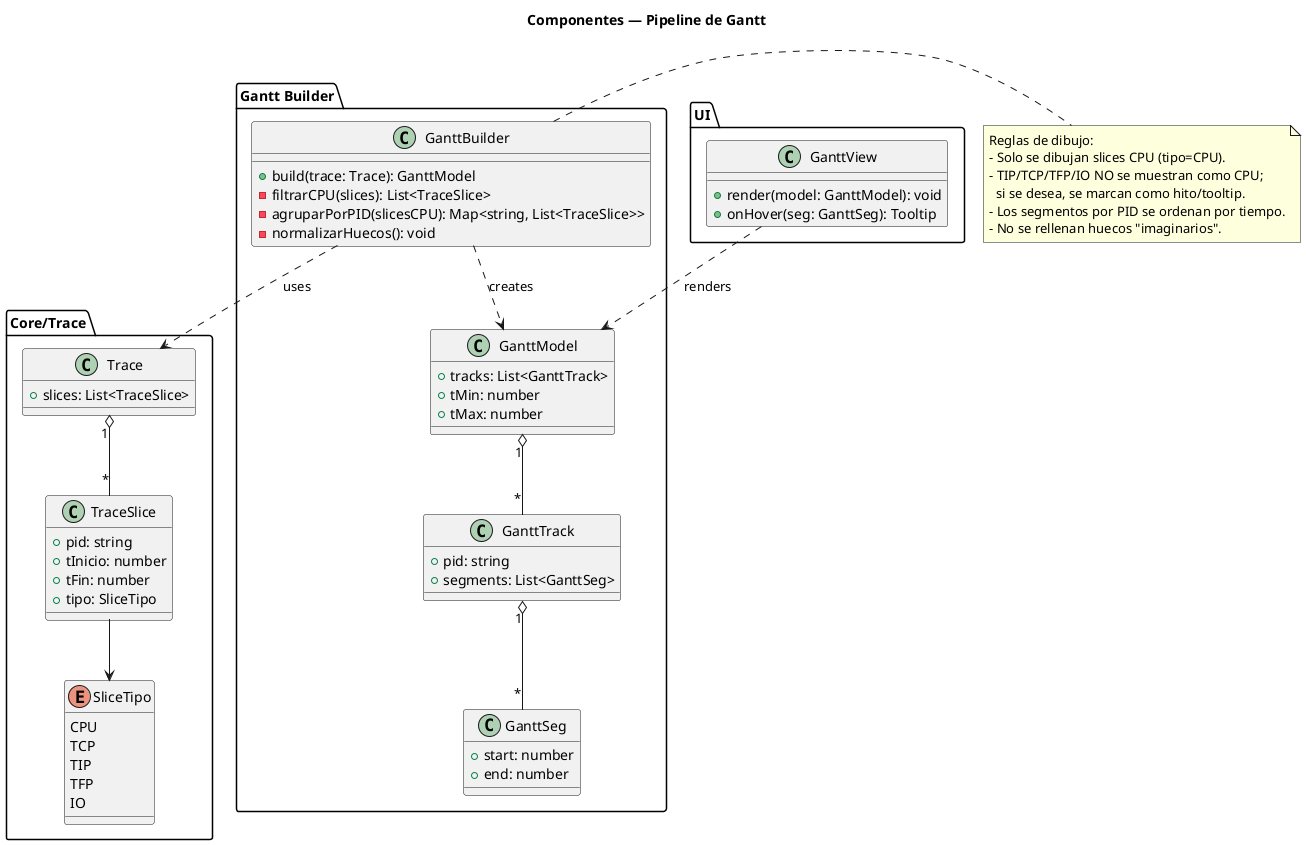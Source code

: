 @startuml componentes-gantt
title Componentes — Pipeline de Gantt

package "Core/Trace" {
  class Trace {
    +slices: List<TraceSlice>
  }
  class TraceSlice {
    +pid: string
    +tInicio: number
    +tFin: number
    +tipo: SliceTipo
  }
  enum SliceTipo {
    CPU
    TCP
    TIP
    TFP
    IO
  }
}

package "Gantt Builder" {
  class GanttBuilder {
    +build(trace: Trace): GanttModel
    -filtrarCPU(slices): List<TraceSlice>
    -agruparPorPID(slicesCPU): Map<string, List<TraceSlice>>
    -normalizarHuecos(): void
  }
  class GanttModel {
    +tracks: List<GanttTrack>
    +tMin: number
    +tMax: number
  }
  class GanttTrack {
    +pid: string
    +segments: List<GanttSeg>
  }
  class GanttSeg {
    +start: number
    +end: number
  }
}

package "UI" {
  class GanttView {
    +render(model: GanttModel): void
    +onHover(seg: GanttSeg): Tooltip
  }
}

Trace "1" o-- "*" TraceSlice
TraceSlice --> SliceTipo
GanttBuilder ..> Trace : uses
GanttBuilder ..> GanttModel : creates
GanttModel "1" o-- "*" GanttTrack
GanttTrack "1" o-- "*" GanttSeg
GanttView ..> GanttModel : renders

note right of GanttBuilder
Reglas de dibujo:
- Solo se dibujan slices CPU (tipo=CPU).
- TIP/TCP/TFP/IO NO se muestran como CPU;
  si se desea, se marcan como hito/tooltip.
- Los segmentos por PID se ordenan por tiempo.
- No se rellenan huecos "imaginarios".
end note
@enduml
